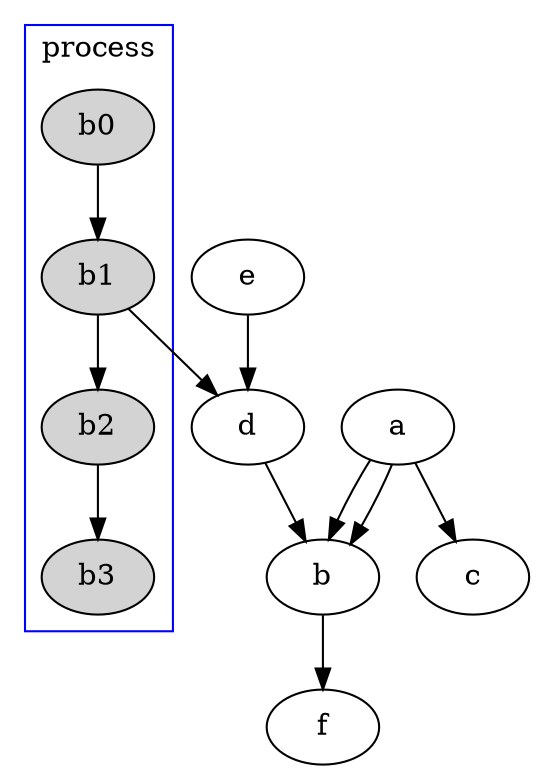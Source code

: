 digraph {
    subgraph cluster_1 {
		node [style=filled];
		b0 -> b1 -> b2 -> b3;
		label = "process";
		color=blue
	}
    a -> b
    a -> b

    a -> c

    b1 -> d
    d -> b
    e -> d
    b -> f

    
}
